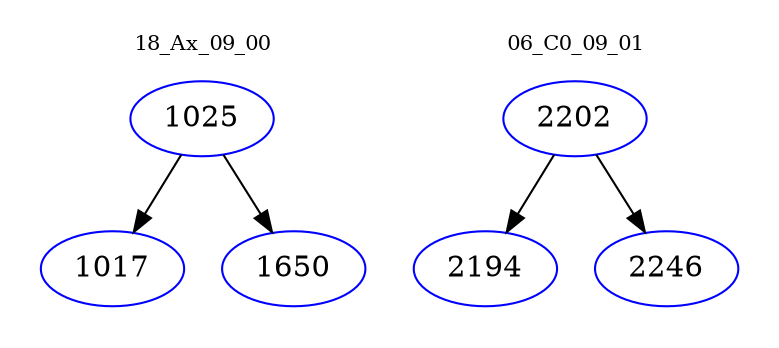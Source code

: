 digraph{
subgraph cluster_0 {
color = white
label = "18_Ax_09_00";
fontsize=10;
T0_1025 [label="1025", color="blue"]
T0_1025 -> T0_1017 [color="black"]
T0_1017 [label="1017", color="blue"]
T0_1025 -> T0_1650 [color="black"]
T0_1650 [label="1650", color="blue"]
}
subgraph cluster_1 {
color = white
label = "06_C0_09_01";
fontsize=10;
T1_2202 [label="2202", color="blue"]
T1_2202 -> T1_2194 [color="black"]
T1_2194 [label="2194", color="blue"]
T1_2202 -> T1_2246 [color="black"]
T1_2246 [label="2246", color="blue"]
}
}
